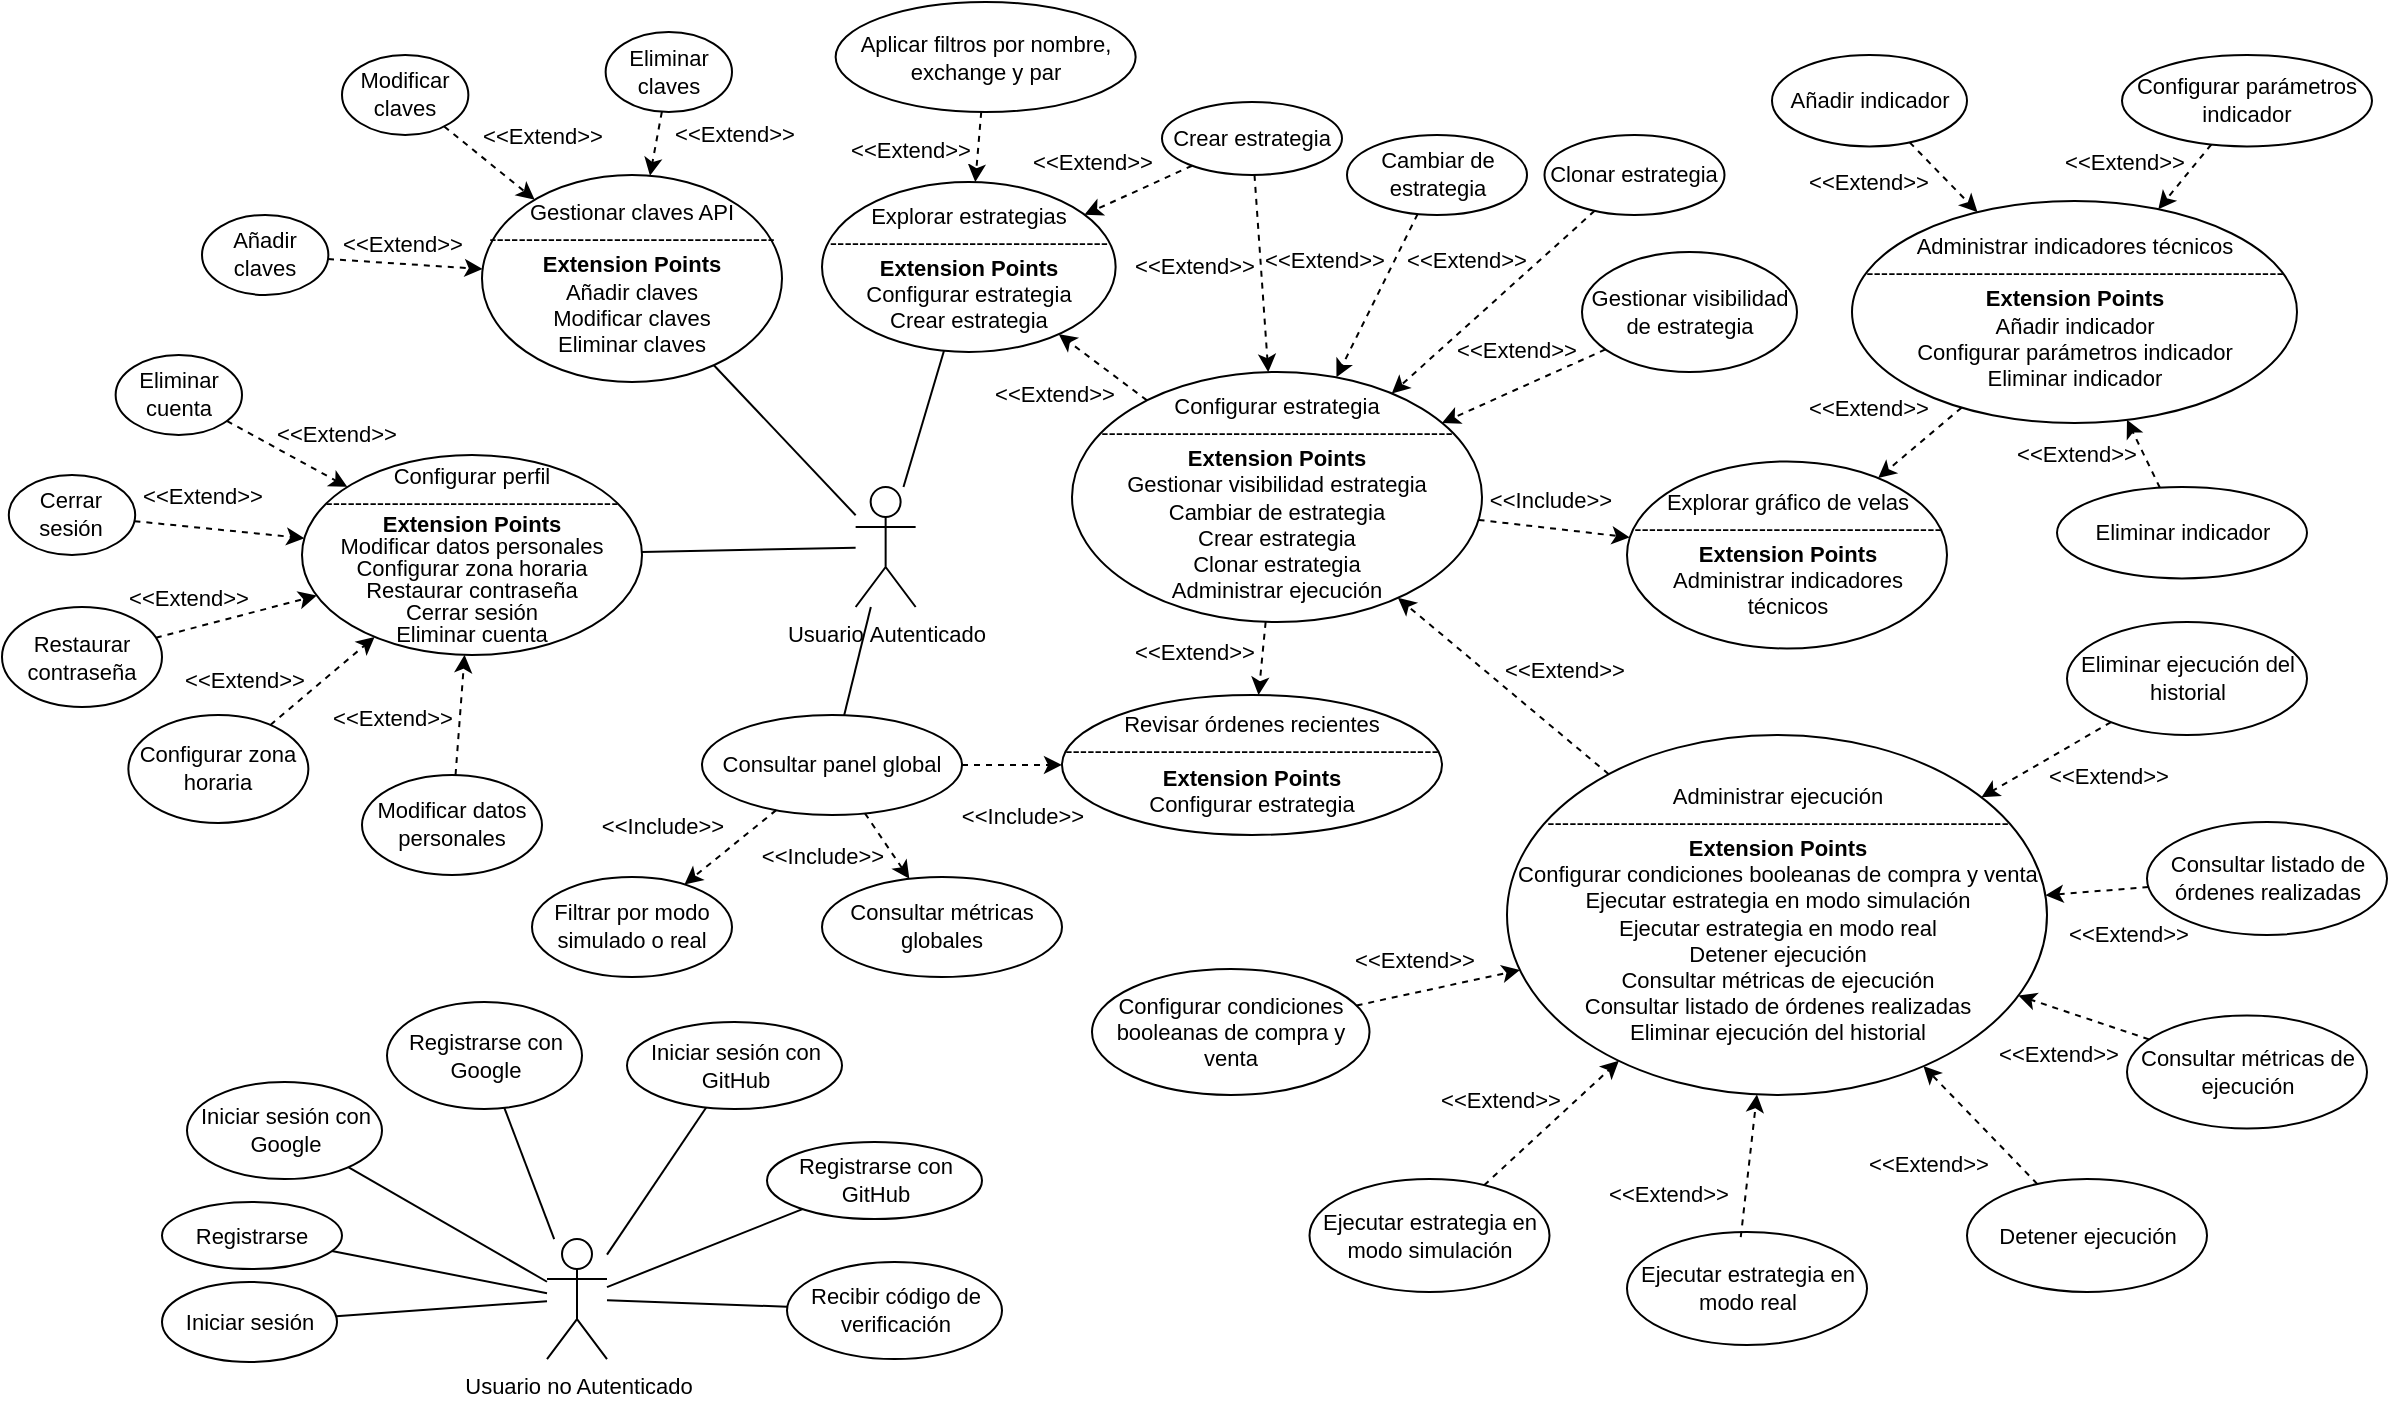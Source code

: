 <mxfile version="27.1.4">
  <diagram id="R2lEEEUBdFMjLlhIrx00" name="Page-1">
    <mxGraphModel dx="1129" dy="3409" grid="1" gridSize="10" guides="1" tooltips="1" connect="1" arrows="1" fold="1" page="1" pageScale="1" pageWidth="1200" pageHeight="700" math="0" shadow="0" extFonts="Permanent Marker^https://fonts.googleapis.com/css?family=Permanent+Marker">
      <root>
        <mxCell id="0" />
        <mxCell id="1" parent="0" />
        <mxCell id="118" style="edgeStyle=none;html=1;endArrow=none;endFill=0;fontSize=11;fontColor=#000000;" parent="1" source="112" target="132" edge="1">
          <mxGeometry relative="1" as="geometry">
            <mxPoint x="342.539" y="-2593.688" as="targetPoint" />
          </mxGeometry>
        </mxCell>
        <mxCell id="120" style="edgeStyle=none;html=1;endArrow=none;endFill=0;fontSize=11;fontColor=#000000;" parent="1" source="112" target="174" edge="1">
          <mxGeometry relative="1" as="geometry">
            <mxPoint x="514.89" y="-2622.516" as="targetPoint" />
          </mxGeometry>
        </mxCell>
        <mxCell id="124" style="edgeStyle=none;html=1;endArrow=none;endFill=0;fontSize=11;fontColor=#000000;" parent="1" source="112" target="188" edge="1">
          <mxGeometry relative="1" as="geometry">
            <mxPoint x="557.0" y="-2574.255" as="targetPoint" />
          </mxGeometry>
        </mxCell>
        <mxCell id="126" style="edgeStyle=none;html=1;endArrow=none;endFill=0;fontSize=11;fontColor=#000000;" parent="1" source="112" target="161" edge="1">
          <mxGeometry relative="1" as="geometry">
            <mxPoint x="355" y="-2632.52" as="targetPoint" />
          </mxGeometry>
        </mxCell>
        <mxCell id="112" value="&lt;font&gt;Usuario&lt;span style=&quot;background-color: transparent;&quot;&gt;&amp;nbsp;Autenticado&lt;/span&gt;&lt;/font&gt;" style="shape=umlActor;verticalLabelPosition=bottom;verticalAlign=top;html=1;outlineConnect=0;fontSize=11;fontColor=#000000;" parent="1" vertex="1">
          <mxGeometry x="431.82" y="-2556.5" width="30" height="60" as="geometry" />
        </mxCell>
        <mxCell id="132" value="&lt;font style=&quot;line-height: 100%;&quot;&gt;Configurar perfil&lt;/font&gt;&lt;div style=&quot;line-height: 100%;&quot;&gt;&lt;font style=&quot;line-height: 100%;&quot;&gt;----------------------------------------&lt;/font&gt;&lt;/div&gt;&lt;div style=&quot;line-height: 100%;&quot;&gt;&lt;b&gt;&lt;font style=&quot;line-height: 100%;&quot;&gt;Extension Points&lt;/font&gt;&lt;/b&gt;&lt;/div&gt;&lt;div style=&quot;line-height: 100%;&quot;&gt;&lt;font style=&quot;line-height: 100%;&quot;&gt;Modificar datos personales&lt;/font&gt;&lt;/div&gt;&lt;div style=&quot;line-height: 100%;&quot;&gt;&lt;font style=&quot;line-height: 100%;&quot;&gt;Configurar zona horaria&lt;/font&gt;&lt;/div&gt;&lt;div style=&quot;line-height: 100%;&quot;&gt;&lt;span&gt;Restaurar contraseña&lt;/span&gt;&lt;/div&gt;&lt;div style=&quot;line-height: 100%;&quot;&gt;&lt;span style=&quot;&quot;&gt;Cerrar sesión&lt;/span&gt;&lt;span&gt;&lt;/span&gt;&lt;/div&gt;&lt;div style=&quot;line-height: 100%;&quot;&gt;&lt;span&gt;Eliminar cuenta&lt;/span&gt;&lt;/div&gt;" style="ellipse;whiteSpace=wrap;html=1;fontSize=11;fontColor=#000000;" parent="1" vertex="1">
          <mxGeometry x="155" y="-2572.52" width="170" height="100" as="geometry" />
        </mxCell>
        <mxCell id="133" value="&lt;font&gt;Modificar datos personales&lt;/font&gt;" style="ellipse;whiteSpace=wrap;html=1;fontSize=11;fontColor=#000000;" parent="1" vertex="1">
          <mxGeometry x="185" y="-2412.52" width="90" height="50" as="geometry" />
        </mxCell>
        <mxCell id="134" value="" style="endArrow=classic;html=1;dashed=1;fontSize=11;fontColor=#000000;" parent="1" source="133" target="132" edge="1">
          <mxGeometry width="50" height="50" relative="1" as="geometry">
            <mxPoint x="165.951" y="-2647.053" as="sourcePoint" />
            <mxPoint x="215.64" y="-2592.52" as="targetPoint" />
          </mxGeometry>
        </mxCell>
        <mxCell id="135" value="&amp;lt;&amp;lt;Extend&amp;gt;&amp;gt;" style="edgeLabel;html=1;align=center;verticalAlign=middle;resizable=0;points=[];fontSize=11;fontColor=#000000;" parent="134" vertex="1" connectable="0">
          <mxGeometry x="-0.129" y="1" relative="1" as="geometry">
            <mxPoint x="-33" y="-3" as="offset" />
          </mxGeometry>
        </mxCell>
        <mxCell id="136" value="&lt;span style=&quot;&quot;&gt;Restaurar contraseña&lt;/span&gt;" style="ellipse;whiteSpace=wrap;html=1;fontSize=11;fontColor=#000000;" parent="1" vertex="1">
          <mxGeometry x="5" y="-2496.5" width="80" height="50" as="geometry" />
        </mxCell>
        <mxCell id="137" value="" style="endArrow=classic;html=1;dashed=1;fontSize=11;fontColor=#000000;" parent="1" source="136" target="132" edge="1">
          <mxGeometry width="50" height="50" relative="1" as="geometry">
            <mxPoint x="265.951" y="-2727.053" as="sourcePoint" />
            <mxPoint x="233.286" y="-2645.311" as="targetPoint" />
          </mxGeometry>
        </mxCell>
        <mxCell id="138" value="&amp;lt;&amp;lt;Extend&amp;gt;&amp;gt;" style="edgeLabel;html=1;align=center;verticalAlign=middle;resizable=0;points=[];fontSize=11;fontColor=#000000;" parent="137" vertex="1" connectable="0">
          <mxGeometry x="-0.129" y="1" relative="1" as="geometry">
            <mxPoint x="-19" y="-10" as="offset" />
          </mxGeometry>
        </mxCell>
        <mxCell id="139" value="&lt;span style=&quot;&quot;&gt;Cerrar sesión&lt;/span&gt;" style="ellipse;whiteSpace=wrap;html=1;fontSize=11;fontColor=#000000;" parent="1" vertex="1">
          <mxGeometry x="8.41" y="-2562.52" width="63.18" height="40" as="geometry" />
        </mxCell>
        <mxCell id="140" value="" style="endArrow=classic;html=1;dashed=1;fontSize=11;fontColor=#000000;" parent="1" source="139" target="132" edge="1">
          <mxGeometry width="50" height="50" relative="1" as="geometry">
            <mxPoint x="362.771" y="-2768.053" as="sourcePoint" />
            <mxPoint x="336.82" y="-2632.52" as="targetPoint" />
          </mxGeometry>
        </mxCell>
        <mxCell id="141" value="&amp;lt;&amp;lt;Extend&amp;gt;&amp;gt;" style="edgeLabel;html=1;align=center;verticalAlign=middle;resizable=0;points=[];fontSize=11;fontColor=#000000;" parent="140" vertex="1" connectable="0">
          <mxGeometry x="-0.129" y="1" relative="1" as="geometry">
            <mxPoint x="-3" y="-16" as="offset" />
          </mxGeometry>
        </mxCell>
        <mxCell id="142" value="&lt;span style=&quot;&quot;&gt;Eliminar cuenta&lt;/span&gt;" style="ellipse;whiteSpace=wrap;html=1;fontSize=11;fontColor=#000000;" parent="1" vertex="1">
          <mxGeometry x="61.82" y="-2622.52" width="63.18" height="40" as="geometry" />
        </mxCell>
        <mxCell id="143" value="" style="endArrow=classic;html=1;dashed=1;fontSize=11;fontColor=#000000;" parent="1" source="142" target="132" edge="1">
          <mxGeometry width="50" height="50" relative="1" as="geometry">
            <mxPoint x="482.151" y="-2758.053" as="sourcePoint" />
            <mxPoint x="299.264" y="-2577.41" as="targetPoint" />
          </mxGeometry>
        </mxCell>
        <mxCell id="144" value="&amp;lt;&amp;lt;Extend&amp;gt;&amp;gt;" style="edgeLabel;html=1;align=center;verticalAlign=middle;resizable=0;points=[];fontSize=11;fontColor=#000000;" parent="143" vertex="1" connectable="0">
          <mxGeometry x="-0.129" y="1" relative="1" as="geometry">
            <mxPoint x="28" y="-7" as="offset" />
          </mxGeometry>
        </mxCell>
        <mxCell id="161" value="Gestionar claves API&lt;div&gt;---------------------------------------&lt;/div&gt;&lt;div&gt;&lt;b&gt;Extension Points&lt;/b&gt;&lt;/div&gt;&lt;div&gt;Añadir claves&lt;/div&gt;&lt;div&gt;Modificar claves&lt;/div&gt;&lt;div&gt;Eliminar claves&lt;/div&gt;" style="ellipse;whiteSpace=wrap;html=1;fontSize=11;fontColor=#000000;" parent="1" vertex="1">
          <mxGeometry x="245" y="-2712.52" width="150" height="103.52" as="geometry" />
        </mxCell>
        <mxCell id="162" value="&lt;span style=&quot;&quot;&gt;Añadir claves&lt;/span&gt;" style="ellipse;whiteSpace=wrap;html=1;fontSize=11;fontColor=#000000;" parent="1" vertex="1">
          <mxGeometry x="105" y="-2692.52" width="63.18" height="40" as="geometry" />
        </mxCell>
        <mxCell id="163" value="" style="endArrow=classic;html=1;dashed=1;fontSize=11;fontColor=#000000;" parent="1" source="162" target="161" edge="1">
          <mxGeometry width="50" height="50" relative="1" as="geometry">
            <mxPoint x="528.971" y="-2948.053" as="sourcePoint" />
            <mxPoint x="223.82" y="-2746.52" as="targetPoint" />
          </mxGeometry>
        </mxCell>
        <mxCell id="164" value="&amp;lt;&amp;lt;Extend&amp;gt;&amp;gt;" style="edgeLabel;html=1;align=center;verticalAlign=middle;resizable=0;points=[];fontSize=11;fontColor=#000000;" parent="163" vertex="1" connectable="0">
          <mxGeometry x="-0.129" y="1" relative="1" as="geometry">
            <mxPoint x="3" y="-9" as="offset" />
          </mxGeometry>
        </mxCell>
        <mxCell id="165" value="&lt;span style=&quot;&quot;&gt;Modificar claves&lt;/span&gt;" style="ellipse;whiteSpace=wrap;html=1;fontSize=11;fontColor=#000000;" parent="1" vertex="1">
          <mxGeometry x="175.0" y="-2772.52" width="63.18" height="40" as="geometry" />
        </mxCell>
        <mxCell id="166" value="" style="endArrow=classic;html=1;dashed=1;fontSize=11;fontColor=#000000;" parent="1" source="165" target="161" edge="1">
          <mxGeometry width="50" height="50" relative="1" as="geometry">
            <mxPoint x="528.971" y="-3046.703" as="sourcePoint" />
            <mxPoint x="245.182" y="-2719.003" as="targetPoint" />
          </mxGeometry>
        </mxCell>
        <mxCell id="167" value="&amp;lt;&amp;lt;Extend&amp;gt;&amp;gt;" style="edgeLabel;html=1;align=center;verticalAlign=middle;resizable=0;points=[];fontSize=11;fontColor=#000000;" parent="166" vertex="1" connectable="0">
          <mxGeometry x="-0.129" y="1" relative="1" as="geometry">
            <mxPoint x="28" y="-11" as="offset" />
          </mxGeometry>
        </mxCell>
        <mxCell id="168" value="&lt;span style=&quot;&quot;&gt;Eliminar claves&lt;/span&gt;" style="ellipse;whiteSpace=wrap;html=1;fontSize=11;fontColor=#000000;" parent="1" vertex="1">
          <mxGeometry x="306.82" y="-2784" width="63.18" height="40" as="geometry" />
        </mxCell>
        <mxCell id="169" value="" style="endArrow=classic;html=1;dashed=1;fontSize=11;fontColor=#000000;" parent="1" source="168" target="161" edge="1">
          <mxGeometry width="50" height="50" relative="1" as="geometry">
            <mxPoint x="572.151" y="-3156.703" as="sourcePoint" />
            <mxPoint x="265.006" y="-2742.624" as="targetPoint" />
          </mxGeometry>
        </mxCell>
        <mxCell id="170" value="&amp;lt;&amp;lt;Extend&amp;gt;&amp;gt;" style="edgeLabel;html=1;align=center;verticalAlign=middle;resizable=0;points=[];fontSize=11;fontColor=#000000;" parent="169" vertex="1" connectable="0">
          <mxGeometry x="-0.129" y="1" relative="1" as="geometry">
            <mxPoint x="37" y="-3" as="offset" />
          </mxGeometry>
        </mxCell>
        <mxCell id="171" value="&lt;span style=&quot;&quot;&gt;Configurar zona horaria&lt;/span&gt;" style="ellipse;whiteSpace=wrap;html=1;fontSize=11;fontColor=#000000;" parent="1" vertex="1">
          <mxGeometry x="68.18" y="-2442.52" width="90" height="53.98" as="geometry" />
        </mxCell>
        <mxCell id="172" value="" style="endArrow=classic;html=1;dashed=1;fontSize=11;fontColor=#000000;" parent="1" source="171" target="132" edge="1">
          <mxGeometry width="50" height="50" relative="1" as="geometry">
            <mxPoint x="49.131" y="-2678.113" as="sourcePoint" />
            <mxPoint x="196.393" y="-2518.998" as="targetPoint" />
          </mxGeometry>
        </mxCell>
        <mxCell id="173" value="&amp;lt;&amp;lt;Extend&amp;gt;&amp;gt;" style="edgeLabel;html=1;align=center;verticalAlign=middle;resizable=0;points=[];fontSize=11;fontColor=#000000;" parent="172" vertex="1" connectable="0">
          <mxGeometry x="-0.129" y="1" relative="1" as="geometry">
            <mxPoint x="-35" y="-3" as="offset" />
          </mxGeometry>
        </mxCell>
        <mxCell id="174" value="&lt;div&gt;&lt;font&gt;Consultar panel global&lt;/font&gt;&lt;/div&gt;" style="ellipse;whiteSpace=wrap;html=1;fontSize=11;fontColor=#000000;" parent="1" vertex="1">
          <mxGeometry x="355" y="-2442.52" width="130" height="50" as="geometry" />
        </mxCell>
        <mxCell id="175" value="Consultar métricas globales" style="ellipse;whiteSpace=wrap;html=1;fontSize=11;fontColor=#000000;" parent="1" vertex="1">
          <mxGeometry x="415.0" y="-2361.52" width="120" height="50" as="geometry" />
        </mxCell>
        <mxCell id="178" value="&lt;span style=&quot;&quot;&gt;Revisar órdenes recientes&lt;br&gt;---------------------------------------------------&lt;/span&gt;&lt;div&gt;&lt;span style=&quot;&quot;&gt;&lt;b&gt;Extension Points&lt;/b&gt;&lt;/span&gt;&lt;/div&gt;&lt;div&gt;&lt;span style=&quot;&quot;&gt;Configurar estrategia&lt;/span&gt;&lt;/div&gt;" style="ellipse;whiteSpace=wrap;html=1;fontSize=11;fontColor=#000000;" parent="1" vertex="1">
          <mxGeometry x="535" y="-2452.52" width="190" height="70" as="geometry" />
        </mxCell>
        <mxCell id="181" value="Filtrar por modo simulado o real" style="ellipse;whiteSpace=wrap;html=1;fontSize=11;fontColor=#000000;" parent="1" vertex="1">
          <mxGeometry x="270.0" y="-2361.52" width="100" height="50" as="geometry" />
        </mxCell>
        <mxCell id="182" value="" style="endArrow=classic;html=1;dashed=1;fontSize=11;fontColor=#000000;" parent="1" source="174" target="181" edge="1">
          <mxGeometry width="50" height="50" relative="1" as="geometry">
            <mxPoint x="633" y="-2387.52" as="sourcePoint" />
            <mxPoint x="630" y="-2347.52" as="targetPoint" />
          </mxGeometry>
        </mxCell>
        <mxCell id="183" value="&amp;lt;&amp;lt;Include&amp;gt;&amp;gt;" style="edgeLabel;html=1;align=center;verticalAlign=middle;resizable=0;points=[];fontSize=11;fontColor=#000000;" parent="182" vertex="1" connectable="0">
          <mxGeometry x="-0.129" y="1" relative="1" as="geometry">
            <mxPoint x="-38" y="-9" as="offset" />
          </mxGeometry>
        </mxCell>
        <mxCell id="184" value="" style="endArrow=classic;html=1;dashed=1;fontSize=11;fontColor=#000000;" parent="1" source="174" target="175" edge="1">
          <mxGeometry width="50" height="50" relative="1" as="geometry">
            <mxPoint x="582" y="-2296.52" as="sourcePoint" />
            <mxPoint x="524" y="-2369.52" as="targetPoint" />
          </mxGeometry>
        </mxCell>
        <mxCell id="185" value="&amp;lt;&amp;lt;Include&amp;gt;&amp;gt;" style="edgeLabel;html=1;align=center;verticalAlign=middle;resizable=0;points=[];fontSize=11;fontColor=#000000;" parent="184" vertex="1" connectable="0">
          <mxGeometry x="-0.129" y="1" relative="1" as="geometry">
            <mxPoint x="-32" y="8" as="offset" />
          </mxGeometry>
        </mxCell>
        <mxCell id="186" value="" style="endArrow=classic;html=1;dashed=1;fontSize=11;fontColor=#000000;" parent="1" source="174" target="178" edge="1">
          <mxGeometry width="50" height="50" relative="1" as="geometry">
            <mxPoint x="522" y="-2671.52" as="sourcePoint" />
            <mxPoint x="464" y="-2744.52" as="targetPoint" />
          </mxGeometry>
        </mxCell>
        <mxCell id="187" value="&amp;lt;&amp;lt;Include&amp;gt;&amp;gt;" style="edgeLabel;html=1;align=center;verticalAlign=middle;resizable=0;points=[];fontSize=11;fontColor=#000000;" parent="186" vertex="1" connectable="0">
          <mxGeometry x="-0.129" y="1" relative="1" as="geometry">
            <mxPoint x="8" y="26" as="offset" />
          </mxGeometry>
        </mxCell>
        <mxCell id="201" style="edgeStyle=none;html=1;dashed=1;fontSize=11;fontColor=#000000;" parent="1" source="203" target="188" edge="1">
          <mxGeometry relative="1" as="geometry">
            <mxPoint x="615" y="-2666" as="targetPoint" />
          </mxGeometry>
        </mxCell>
        <mxCell id="202" value="&amp;lt;&amp;lt;Extend&amp;gt;&amp;gt;" style="edgeLabel;html=1;align=center;verticalAlign=middle;resizable=0;points=[];fontSize=11;fontColor=#000000;" parent="201" vertex="1" connectable="0">
          <mxGeometry x="-0.238" y="1" relative="1" as="geometry">
            <mxPoint x="-30" y="-12" as="offset" />
          </mxGeometry>
        </mxCell>
        <mxCell id="188" value="Explorar estrategias&lt;div&gt;--------------------------------------&lt;/div&gt;&lt;div&gt;&lt;b&gt;Extension Points&lt;/b&gt;&lt;/div&gt;&lt;div&gt;&lt;span style=&quot;&quot;&gt;Configurar estrategia&lt;/span&gt;&lt;/div&gt;&lt;div&gt;&lt;span style=&quot;&quot;&gt;Crear estrategia&lt;/span&gt;&lt;/div&gt;" style="ellipse;whiteSpace=wrap;html=1;fontSize=11;fontColor=#000000;" parent="1" vertex="1">
          <mxGeometry x="415" y="-2709" width="146.82" height="85" as="geometry" />
        </mxCell>
        <mxCell id="189" value="" style="endArrow=classic;html=1;dashed=1;fontSize=11;fontColor=#000000;" parent="1" source="191" target="188" edge="1">
          <mxGeometry width="50" height="50" relative="1" as="geometry">
            <mxPoint x="715" y="-2652.52" as="sourcePoint" />
            <mxPoint x="655" y="-2672.52" as="targetPoint" />
          </mxGeometry>
        </mxCell>
        <mxCell id="190" value="&amp;lt;&amp;lt;Extend&amp;gt;&amp;gt;" style="edgeLabel;html=1;align=center;verticalAlign=middle;resizable=0;points=[];fontSize=11;fontColor=#000000;" parent="189" vertex="1" connectable="0">
          <mxGeometry x="-0.129" y="1" relative="1" as="geometry">
            <mxPoint x="-27" y="10" as="offset" />
          </mxGeometry>
        </mxCell>
        <mxCell id="191" value="Configurar estrategia&lt;div&gt;&lt;div&gt;------------------------------------------------&lt;/div&gt;&lt;div&gt;&lt;b&gt;Extension Points&lt;/b&gt;&lt;/div&gt;&lt;div&gt;Gestionar visibilidad estrategia&lt;/div&gt;&lt;div&gt;&lt;span style=&quot;background-color: transparent;&quot;&gt;Cambiar de estrategia&lt;/span&gt;&lt;/div&gt;&lt;/div&gt;&lt;div&gt;&lt;font&gt;&lt;span style=&quot;&quot;&gt;Crear estrategia&lt;/span&gt;&lt;/font&gt;&lt;/div&gt;&lt;div&gt;&lt;font&gt;&lt;span style=&quot;&quot;&gt;Clonar estrategia&lt;/span&gt;&lt;/font&gt;&lt;/div&gt;&lt;div&gt;&lt;font&gt;&lt;span style=&quot;&quot;&gt;Administrar ejecución&lt;/span&gt;&lt;/font&gt;&lt;/div&gt;" style="ellipse;whiteSpace=wrap;html=1;fontSize=11;fontColor=#000000;" parent="1" vertex="1">
          <mxGeometry x="540" y="-2614" width="205" height="125" as="geometry" />
        </mxCell>
        <mxCell id="192" value="" style="endArrow=classic;html=1;dashed=1;fontSize=11;fontColor=#000000;" parent="1" source="194" target="188" edge="1">
          <mxGeometry width="50" height="50" relative="1" as="geometry">
            <mxPoint x="739" y="-2561.04" as="sourcePoint" />
            <mxPoint x="681" y="-2534.04" as="targetPoint" />
          </mxGeometry>
        </mxCell>
        <mxCell id="193" value="&amp;lt;&amp;lt;Extend&amp;gt;&amp;gt;" style="edgeLabel;html=1;align=center;verticalAlign=middle;resizable=0;points=[];fontSize=11;fontColor=#000000;" parent="192" vertex="1" connectable="0">
          <mxGeometry x="-0.129" y="1" relative="1" as="geometry">
            <mxPoint x="-36" y="3" as="offset" />
          </mxGeometry>
        </mxCell>
        <mxCell id="194" value="Aplicar filtros por nombre, exchange y par" style="ellipse;whiteSpace=wrap;html=1;fontSize=11;fontColor=#000000;" parent="1" vertex="1">
          <mxGeometry x="421.82" y="-2799" width="150" height="55" as="geometry" />
        </mxCell>
        <mxCell id="195" value="" style="endArrow=classic;html=1;dashed=1;fontSize=11;fontColor=#000000;" parent="1" source="191" target="178" edge="1">
          <mxGeometry width="50" height="50" relative="1" as="geometry">
            <mxPoint x="639.904" y="-2463.077" as="sourcePoint" />
            <mxPoint x="635.68" y="-2426.5" as="targetPoint" />
          </mxGeometry>
        </mxCell>
        <mxCell id="196" value="&amp;lt;&amp;lt;Extend&amp;gt;&amp;gt;" style="edgeLabel;html=1;align=center;verticalAlign=middle;resizable=0;points=[];fontSize=11;fontColor=#000000;" parent="195" vertex="1" connectable="0">
          <mxGeometry x="-0.129" y="1" relative="1" as="geometry">
            <mxPoint x="-36" y="-1" as="offset" />
          </mxGeometry>
        </mxCell>
        <mxCell id="198" value="Explorar gráfico de velas&lt;div&gt;&lt;div&gt;------------------------------------------&lt;/div&gt;&lt;div&gt;&lt;b&gt;Extension Points&lt;/b&gt;&lt;/div&gt;&lt;div&gt;&lt;span style=&quot;&quot;&gt;Administrar indicadores técnicos&lt;/span&gt;&lt;/div&gt;&lt;/div&gt;" style="ellipse;whiteSpace=wrap;html=1;fontSize=11;fontColor=#000000;" parent="1" vertex="1">
          <mxGeometry x="817.5" y="-2569.28" width="160" height="93.52" as="geometry" />
        </mxCell>
        <mxCell id="200" value="&lt;font&gt;Cambiar de estrategia&lt;/font&gt;" style="ellipse;whiteSpace=wrap;html=1;fontSize=11;fontColor=#000000;" parent="1" vertex="1">
          <mxGeometry x="677.5" y="-2732.52" width="90" height="40" as="geometry" />
        </mxCell>
        <mxCell id="203" value="Crear estrategia" style="ellipse;whiteSpace=wrap;html=1;fontSize=11;fontColor=#000000;" parent="1" vertex="1">
          <mxGeometry x="585" y="-2749" width="90" height="36.48" as="geometry" />
        </mxCell>
        <mxCell id="204" style="edgeStyle=none;html=1;dashed=1;fontSize=11;fontColor=#000000;" parent="1" source="203" target="191" edge="1">
          <mxGeometry relative="1" as="geometry">
            <mxPoint x="555" y="-2684" as="targetPoint" />
            <mxPoint x="607" y="-2710" as="sourcePoint" />
          </mxGeometry>
        </mxCell>
        <mxCell id="205" value="&amp;lt;&amp;lt;Extend&amp;gt;&amp;gt;" style="edgeLabel;html=1;align=center;verticalAlign=middle;resizable=0;points=[];fontSize=11;fontColor=#000000;" parent="204" vertex="1" connectable="0">
          <mxGeometry x="-0.238" y="1" relative="1" as="geometry">
            <mxPoint x="-34" y="8" as="offset" />
          </mxGeometry>
        </mxCell>
        <mxCell id="206" style="edgeStyle=none;html=1;dashed=1;fontSize=11;fontColor=#000000;" parent="1" source="200" target="191" edge="1">
          <mxGeometry relative="1" as="geometry">
            <mxPoint x="641" y="-2573" as="targetPoint" />
            <mxPoint x="649" y="-2703" as="sourcePoint" />
          </mxGeometry>
        </mxCell>
        <mxCell id="207" value="&amp;lt;&amp;lt;Extend&amp;gt;&amp;gt;" style="edgeLabel;html=1;align=center;verticalAlign=middle;resizable=0;points=[];fontSize=11;fontColor=#000000;" parent="206" vertex="1" connectable="0">
          <mxGeometry x="-0.238" y="1" relative="1" as="geometry">
            <mxPoint x="-32" y="-9" as="offset" />
          </mxGeometry>
        </mxCell>
        <mxCell id="208" style="edgeStyle=none;html=1;dashed=1;fontSize=11;fontColor=#000000;" parent="1" source="191" target="198" edge="1">
          <mxGeometry relative="1" as="geometry">
            <mxPoint x="786.969" y="-2608.999" as="targetPoint" />
            <mxPoint x="725.0" y="-2581.333" as="sourcePoint" />
            <Array as="points" />
          </mxGeometry>
        </mxCell>
        <mxCell id="209" value="&amp;lt;&amp;lt;Include&amp;gt;&amp;gt;" style="edgeLabel;html=1;align=center;verticalAlign=middle;resizable=0;points=[];fontSize=11;fontColor=#000000;" parent="208" vertex="1" connectable="0">
          <mxGeometry x="-0.238" y="1" relative="1" as="geometry">
            <mxPoint x="7" y="-13" as="offset" />
          </mxGeometry>
        </mxCell>
        <mxCell id="210" style="edgeStyle=none;html=1;dashed=1;fontSize=11;fontColor=#000000;" parent="1" source="212" target="198" edge="1">
          <mxGeometry relative="1" as="geometry">
            <mxPoint x="895" y="-2647" as="targetPoint" />
            <mxPoint x="925" y="-2669" as="sourcePoint" />
          </mxGeometry>
        </mxCell>
        <mxCell id="211" value="&amp;lt;&amp;lt;Extend&amp;gt;&amp;gt;" style="edgeLabel;html=1;align=center;verticalAlign=middle;resizable=0;points=[];fontSize=11;fontColor=#000000;" parent="210" vertex="1" connectable="0">
          <mxGeometry x="-0.238" y="1" relative="1" as="geometry">
            <mxPoint x="-32" y="-14" as="offset" />
          </mxGeometry>
        </mxCell>
        <mxCell id="212" value="Administrar indicadores técnicos&lt;div&gt;&lt;div style=&quot;&quot;&gt;---------------------------------------------------------&lt;/div&gt;&lt;div style=&quot;&quot;&gt;&lt;b&gt;Extension Points&lt;/b&gt;&lt;/div&gt;&lt;div style=&quot;&quot;&gt;&lt;span style=&quot;&quot;&gt;Añadir indicador&lt;/span&gt;&lt;/div&gt;&lt;/div&gt;&lt;div style=&quot;&quot;&gt;&lt;span style=&quot;&quot;&gt;Configurar parámetros indicador&lt;/span&gt;&lt;/div&gt;&lt;div style=&quot;&quot;&gt;&lt;span style=&quot;&quot;&gt;Eliminar indicador&lt;/span&gt;&lt;/div&gt;" style="ellipse;whiteSpace=wrap;html=1;fontSize=11;fontColor=#000000;" parent="1" vertex="1">
          <mxGeometry x="930" y="-2699.5" width="222.5" height="111" as="geometry" />
        </mxCell>
        <mxCell id="213" value="&lt;span style=&quot;&quot;&gt;Clonar estrategia&lt;/span&gt;" style="ellipse;whiteSpace=wrap;html=1;fontSize=11;fontColor=#000000;" parent="1" vertex="1">
          <mxGeometry x="776.25" y="-2732.52" width="90" height="40" as="geometry" />
        </mxCell>
        <mxCell id="214" style="edgeStyle=none;html=1;dashed=1;fontSize=11;fontColor=#000000;" parent="1" source="213" target="191" edge="1">
          <mxGeometry relative="1" as="geometry">
            <mxPoint x="763" y="-2593.24" as="targetPoint" />
            <mxPoint x="749" y="-2691.24" as="sourcePoint" />
          </mxGeometry>
        </mxCell>
        <mxCell id="215" value="&amp;lt;&amp;lt;Extend&amp;gt;&amp;gt;" style="edgeLabel;html=1;align=center;verticalAlign=middle;resizable=0;points=[];fontSize=11;fontColor=#000000;" parent="214" vertex="1" connectable="0">
          <mxGeometry x="-0.238" y="1" relative="1" as="geometry">
            <mxPoint x="-27" y="-11" as="offset" />
          </mxGeometry>
        </mxCell>
        <mxCell id="216" value="Gestionar visibilidad de estrategia" style="ellipse;whiteSpace=wrap;html=1;fontSize=11;fontColor=#000000;" parent="1" vertex="1">
          <mxGeometry x="795" y="-2674" width="107.5" height="60" as="geometry" />
        </mxCell>
        <mxCell id="217" style="edgeStyle=none;html=1;dashed=1;fontSize=11;fontColor=#000000;" parent="1" source="216" target="191" edge="1">
          <mxGeometry relative="1" as="geometry">
            <mxPoint x="692" y="-2589" as="targetPoint" />
            <mxPoint x="817" y="-2685" as="sourcePoint" />
          </mxGeometry>
        </mxCell>
        <mxCell id="218" value="&amp;lt;&amp;lt;Extend&amp;gt;&amp;gt;" style="edgeLabel;html=1;align=center;verticalAlign=middle;resizable=0;points=[];fontSize=11;fontColor=#000000;" parent="217" vertex="1" connectable="0">
          <mxGeometry x="-0.238" y="1" relative="1" as="geometry">
            <mxPoint x="-14" y="-15" as="offset" />
          </mxGeometry>
        </mxCell>
        <mxCell id="219" value="Administrar ejecución&lt;div&gt;&lt;div style=&quot;&quot;&gt;---------------------------------------------------------------&lt;/div&gt;&lt;div style=&quot;&quot;&gt;&lt;b&gt;Extension Points&lt;/b&gt;&lt;/div&gt;&lt;/div&gt;&lt;div style=&quot;&quot;&gt;&lt;span style=&quot;&quot;&gt;Configurar condiciones booleanas de compra y venta&lt;/span&gt;&lt;b&gt;&lt;/b&gt;&lt;/div&gt;&lt;div style=&quot;&quot;&gt;&lt;span style=&quot;&quot;&gt;&lt;span style=&quot;&quot;&gt;Ejecutar estrategia en modo simulación&lt;/span&gt;&lt;/span&gt;&lt;/div&gt;&lt;div style=&quot;&quot;&gt;&lt;span style=&quot;&quot;&gt;&lt;span style=&quot;&quot;&gt;&lt;span style=&quot;&quot;&gt;Ejecutar estrategia en modo real&lt;/span&gt;&lt;/span&gt;&lt;/span&gt;&lt;/div&gt;&lt;div style=&quot;&quot;&gt;&lt;span style=&quot;&quot;&gt;&lt;span style=&quot;&quot;&gt;&lt;span style=&quot;&quot;&gt;&lt;span style=&quot;&quot;&gt;Detener ejecución&lt;/span&gt;&lt;/span&gt;&lt;/span&gt;&lt;/span&gt;&lt;/div&gt;&lt;div style=&quot;&quot;&gt;&lt;span style=&quot;&quot;&gt;&lt;span style=&quot;&quot;&gt;&lt;span style=&quot;&quot;&gt;&lt;span style=&quot;&quot;&gt;&lt;span style=&quot;&quot;&gt;Consultar métricas de ejecución&lt;/span&gt;&lt;/span&gt;&lt;/span&gt;&lt;/span&gt;&lt;/span&gt;&lt;/div&gt;&lt;div style=&quot;&quot;&gt;&lt;span style=&quot;&quot;&gt;&lt;span style=&quot;&quot;&gt;&lt;span style=&quot;&quot;&gt;&lt;span style=&quot;&quot;&gt;&lt;span style=&quot;&quot;&gt;Consultar listado de órdenes realizadas&lt;/span&gt;&lt;/span&gt;&lt;/span&gt;&lt;/span&gt;&lt;/span&gt;&lt;/div&gt;&lt;div style=&quot;&quot;&gt;&lt;span style=&quot;&quot;&gt;&lt;span style=&quot;&quot;&gt;&lt;span style=&quot;&quot;&gt;&lt;span style=&quot;&quot;&gt;&lt;span style=&quot;&quot;&gt;&lt;span style=&quot;&quot;&gt;Eliminar ejecución del historial&lt;/span&gt;&lt;/span&gt;&lt;/span&gt;&lt;/span&gt;&lt;/span&gt;&lt;/span&gt;&lt;/div&gt;" style="ellipse;whiteSpace=wrap;html=1;fontSize=11;fontColor=#000000;" parent="1" vertex="1">
          <mxGeometry x="757.5" y="-2432.52" width="270" height="180" as="geometry" />
        </mxCell>
        <mxCell id="220" style="edgeStyle=none;html=1;dashed=1;fontSize=11;fontColor=#000000;" parent="1" source="219" target="191" edge="1">
          <mxGeometry relative="1" as="geometry">
            <mxPoint x="710.19" y="-2477.27" as="targetPoint" />
            <mxPoint x="817.5" y="-2577" as="sourcePoint" />
          </mxGeometry>
        </mxCell>
        <mxCell id="221" value="&amp;lt;&amp;lt;Extend&amp;gt;&amp;gt;" style="edgeLabel;html=1;align=center;verticalAlign=middle;resizable=0;points=[];fontSize=11;fontColor=#000000;" parent="220" vertex="1" connectable="0">
          <mxGeometry x="-0.238" y="1" relative="1" as="geometry">
            <mxPoint x="18" y="-19" as="offset" />
          </mxGeometry>
        </mxCell>
        <mxCell id="222" value="Eliminar ejecución del historial" style="ellipse;whiteSpace=wrap;html=1;fontSize=11;fontColor=#000000;" parent="1" vertex="1">
          <mxGeometry x="1037.5" y="-2489" width="120" height="56.48" as="geometry" />
        </mxCell>
        <mxCell id="223" value="Consultar listado de órdenes realizadas" style="ellipse;whiteSpace=wrap;html=1;fontSize=11;fontColor=#000000;" parent="1" vertex="1">
          <mxGeometry x="1077.5" y="-2389" width="120" height="56.48" as="geometry" />
        </mxCell>
        <mxCell id="224" value="Consultar métricas de ejecución" style="ellipse;whiteSpace=wrap;html=1;fontSize=11;fontColor=#000000;" parent="1" vertex="1">
          <mxGeometry x="1067.5" y="-2292.24" width="120" height="56.48" as="geometry" />
        </mxCell>
        <mxCell id="225" value="Ejecutar estrategia en modo simulación" style="ellipse;whiteSpace=wrap;html=1;fontSize=11;fontColor=#000000;" parent="1" vertex="1">
          <mxGeometry x="658.75" y="-2210.48" width="120" height="56.48" as="geometry" />
        </mxCell>
        <mxCell id="226" value="Ejecutar estrategia en modo real" style="ellipse;whiteSpace=wrap;html=1;fontSize=11;fontColor=#000000;" parent="1" vertex="1">
          <mxGeometry x="817.5" y="-2184" width="120" height="56.48" as="geometry" />
        </mxCell>
        <mxCell id="227" style="edgeStyle=none;html=1;endArrow=none;endFill=0;fontSize=11;fontColor=#000000;" parent="1" source="234" target="235" edge="1">
          <mxGeometry relative="1" as="geometry">
            <mxPoint x="292.5" y="-2270.48" as="targetPoint" />
          </mxGeometry>
        </mxCell>
        <mxCell id="228" style="edgeStyle=none;html=1;endArrow=none;endFill=0;fontSize=11;fontColor=#000000;" parent="1" source="234" target="236" edge="1">
          <mxGeometry relative="1" as="geometry">
            <mxPoint x="417.5" y="-2230.48" as="targetPoint" />
          </mxGeometry>
        </mxCell>
        <mxCell id="229" style="edgeStyle=none;html=1;endArrow=none;endFill=0;fontSize=11;fontColor=#000000;" parent="1" source="234" target="237" edge="1">
          <mxGeometry relative="1" as="geometry">
            <mxPoint x="427.5" y="-2170.48" as="targetPoint" />
          </mxGeometry>
        </mxCell>
        <mxCell id="230" style="edgeStyle=none;html=1;endArrow=none;endFill=0;fontSize=11;fontColor=#000000;" parent="1" source="234" target="238" edge="1">
          <mxGeometry relative="1" as="geometry">
            <mxPoint x="197.5" y="-2230.48" as="targetPoint" />
          </mxGeometry>
        </mxCell>
        <mxCell id="231" style="edgeStyle=none;html=1;endArrow=none;endFill=0;fontSize=11;fontColor=#000000;" parent="1" source="234" target="239" edge="1">
          <mxGeometry relative="1" as="geometry">
            <mxPoint x="407.5" y="-2220.48" as="targetPoint" />
          </mxGeometry>
        </mxCell>
        <mxCell id="232" style="edgeStyle=none;html=1;endArrow=none;endFill=0;fontSize=11;fontColor=#000000;" parent="1" source="234" target="240" edge="1">
          <mxGeometry relative="1" as="geometry">
            <mxPoint x="157.5" y="-2180.48" as="targetPoint" />
          </mxGeometry>
        </mxCell>
        <mxCell id="233" style="edgeStyle=none;html=1;endArrow=none;endFill=0;fontSize=11;fontColor=#000000;" parent="1" source="234" target="241" edge="1">
          <mxGeometry relative="1" as="geometry">
            <mxPoint x="407.5" y="-2160.48" as="targetPoint" />
          </mxGeometry>
        </mxCell>
        <mxCell id="234" value="Usuario no Autenticado" style="shape=umlActor;verticalLabelPosition=bottom;verticalAlign=top;html=1;outlineConnect=0;fontSize=11;fontColor=#000000;" parent="1" vertex="1">
          <mxGeometry x="277.5" y="-2180.48" width="30" height="60" as="geometry" />
        </mxCell>
        <mxCell id="235" value="Iniciar sesión" style="ellipse;whiteSpace=wrap;html=1;fontSize=11;fontColor=#000000;" parent="1" vertex="1">
          <mxGeometry x="85" y="-2159" width="87.5" height="40" as="geometry" />
        </mxCell>
        <mxCell id="236" value="Iniciar sesión con Google" style="ellipse;whiteSpace=wrap;html=1;fontSize=11;fontColor=#000000;" parent="1" vertex="1">
          <mxGeometry x="97.5" y="-2259" width="97.5" height="48.52" as="geometry" />
        </mxCell>
        <mxCell id="237" value="Iniciar sesión con GitHub" style="ellipse;whiteSpace=wrap;html=1;fontSize=11;fontColor=#000000;" parent="1" vertex="1">
          <mxGeometry x="317.5" y="-2289" width="107.5" height="43.52" as="geometry" />
        </mxCell>
        <mxCell id="238" value="Registrarse con Google" style="ellipse;whiteSpace=wrap;html=1;fontSize=11;fontColor=#000000;" parent="1" vertex="1">
          <mxGeometry x="197.5" y="-2299" width="97.5" height="53.52" as="geometry" />
        </mxCell>
        <mxCell id="239" value="Registrarse con GitHub" style="ellipse;whiteSpace=wrap;html=1;fontSize=11;fontColor=#000000;" parent="1" vertex="1">
          <mxGeometry x="387.5" y="-2229" width="107.5" height="38.52" as="geometry" />
        </mxCell>
        <mxCell id="240" value="Registrarse" style="ellipse;whiteSpace=wrap;html=1;fontSize=11;fontColor=#000000;" parent="1" vertex="1">
          <mxGeometry x="85" y="-2199" width="90" height="33.52" as="geometry" />
        </mxCell>
        <mxCell id="241" value="Recibir código de verificación" style="ellipse;whiteSpace=wrap;html=1;fontSize=11;fontColor=#000000;" parent="1" vertex="1">
          <mxGeometry x="397.5" y="-2169" width="107.5" height="48.52" as="geometry" />
        </mxCell>
        <mxCell id="242" value="Detener ejecución" style="ellipse;whiteSpace=wrap;html=1;fontSize=11;fontColor=#000000;" parent="1" vertex="1">
          <mxGeometry x="987.5" y="-2210.48" width="120" height="56.48" as="geometry" />
        </mxCell>
        <mxCell id="243" value="Configurar condiciones booleanas de compra y venta" style="ellipse;whiteSpace=wrap;html=1;fontSize=11;fontColor=#000000;" parent="1" vertex="1">
          <mxGeometry x="550" y="-2315.48" width="138.75" height="62.96" as="geometry" />
        </mxCell>
        <mxCell id="244" style="edgeStyle=none;html=1;dashed=1;fontSize=11;fontColor=#000000;" parent="1" source="243" target="219" edge="1">
          <mxGeometry relative="1" as="geometry">
            <mxPoint x="763.399" y="-2311.519" as="targetPoint" />
            <mxPoint x="681.594" y="-2293.835" as="sourcePoint" />
          </mxGeometry>
        </mxCell>
        <mxCell id="245" value="&amp;lt;&amp;lt;Extend&amp;gt;&amp;gt;" style="edgeLabel;html=1;align=center;verticalAlign=middle;resizable=0;points=[];fontSize=11;fontColor=#000000;" parent="244" vertex="1" connectable="0">
          <mxGeometry x="-0.238" y="1" relative="1" as="geometry">
            <mxPoint x="-3" y="-15" as="offset" />
          </mxGeometry>
        </mxCell>
        <mxCell id="246" style="edgeStyle=none;html=1;dashed=1;fontSize=11;fontColor=#000000;" parent="1" source="225" target="219" edge="1">
          <mxGeometry relative="1" as="geometry">
            <mxPoint x="780.5" y="-2294" as="targetPoint" />
            <mxPoint x="710.5" y="-2272" as="sourcePoint" />
          </mxGeometry>
        </mxCell>
        <mxCell id="247" value="&amp;lt;&amp;lt;Extend&amp;gt;&amp;gt;" style="edgeLabel;html=1;align=center;verticalAlign=middle;resizable=0;points=[];fontSize=11;fontColor=#000000;" parent="246" vertex="1" connectable="0">
          <mxGeometry x="-0.238" y="1" relative="1" as="geometry">
            <mxPoint x="-17" y="-18" as="offset" />
          </mxGeometry>
        </mxCell>
        <mxCell id="248" style="edgeStyle=none;html=1;dashed=1;fontSize=11;exitX=0.474;exitY=0.046;exitDx=0;exitDy=0;exitPerimeter=0;fontColor=#000000;" parent="1" source="226" target="219" edge="1">
          <mxGeometry relative="1" as="geometry">
            <mxPoint x="823.5" y="-2260" as="targetPoint" />
            <mxPoint x="756.5" y="-2197" as="sourcePoint" />
          </mxGeometry>
        </mxCell>
        <mxCell id="249" value="&amp;lt;&amp;lt;Extend&amp;gt;&amp;gt;" style="edgeLabel;html=1;align=center;verticalAlign=middle;resizable=0;points=[];fontSize=11;fontColor=#000000;" parent="248" vertex="1" connectable="0">
          <mxGeometry x="-0.238" y="1" relative="1" as="geometry">
            <mxPoint x="-39" y="6" as="offset" />
          </mxGeometry>
        </mxCell>
        <mxCell id="250" style="edgeStyle=none;html=1;dashed=1;fontSize=11;fontColor=#000000;" parent="1" source="242" target="219" edge="1">
          <mxGeometry relative="1" as="geometry">
            <mxPoint x="833.5" y="-2250" as="targetPoint" />
            <mxPoint x="766.5" y="-2187" as="sourcePoint" />
          </mxGeometry>
        </mxCell>
        <mxCell id="251" value="&amp;lt;&amp;lt;Extend&amp;gt;&amp;gt;" style="edgeLabel;html=1;align=center;verticalAlign=middle;resizable=0;points=[];fontSize=11;fontColor=#000000;" parent="250" vertex="1" connectable="0">
          <mxGeometry x="-0.238" y="1" relative="1" as="geometry">
            <mxPoint x="-33" y="11" as="offset" />
          </mxGeometry>
        </mxCell>
        <mxCell id="252" style="edgeStyle=none;html=1;dashed=1;fontSize=11;fontColor=#000000;" parent="1" source="224" target="219" edge="1">
          <mxGeometry relative="1" as="geometry">
            <mxPoint x="975.5" y="-2257" as="targetPoint" />
            <mxPoint x="1032.5" y="-2198" as="sourcePoint" />
          </mxGeometry>
        </mxCell>
        <mxCell id="253" value="&amp;lt;&amp;lt;Extend&amp;gt;&amp;gt;" style="edgeLabel;html=1;align=center;verticalAlign=middle;resizable=0;points=[];fontSize=11;fontColor=#000000;" parent="252" vertex="1" connectable="0">
          <mxGeometry x="-0.238" y="1" relative="1" as="geometry">
            <mxPoint x="-20" y="15" as="offset" />
          </mxGeometry>
        </mxCell>
        <mxCell id="254" style="edgeStyle=none;html=1;dashed=1;fontSize=11;fontColor=#000000;" parent="1" source="223" target="219" edge="1">
          <mxGeometry relative="1" as="geometry">
            <mxPoint x="1047.498" y="-2352.519" as="targetPoint" />
            <mxPoint x="1099.007" y="-2356.607" as="sourcePoint" />
          </mxGeometry>
        </mxCell>
        <mxCell id="255" value="&amp;lt;&amp;lt;Extend&amp;gt;&amp;gt;" style="edgeLabel;html=1;align=center;verticalAlign=middle;resizable=0;points=[];fontSize=11;fontColor=#000000;" parent="254" vertex="1" connectable="0">
          <mxGeometry x="-0.238" y="1" relative="1" as="geometry">
            <mxPoint x="9" y="21" as="offset" />
          </mxGeometry>
        </mxCell>
        <mxCell id="256" style="edgeStyle=none;html=1;dashed=1;fontSize=11;fontColor=#000000;" parent="1" source="222" target="219" edge="1">
          <mxGeometry relative="1" as="geometry">
            <mxPoint x="1036.5" y="-2342" as="targetPoint" />
            <mxPoint x="1088.5" y="-2346" as="sourcePoint" />
          </mxGeometry>
        </mxCell>
        <mxCell id="257" value="&amp;lt;&amp;lt;Extend&amp;gt;&amp;gt;" style="edgeLabel;html=1;align=center;verticalAlign=middle;resizable=0;points=[];fontSize=11;fontColor=#000000;" parent="256" vertex="1" connectable="0">
          <mxGeometry x="-0.238" y="1" relative="1" as="geometry">
            <mxPoint x="22" y="11" as="offset" />
          </mxGeometry>
        </mxCell>
        <mxCell id="258" value="Añadir indicador" style="ellipse;whiteSpace=wrap;html=1;fontSize=11;fontColor=#000000;" parent="1" vertex="1">
          <mxGeometry x="890" y="-2772.52" width="97.5" height="45.72" as="geometry" />
        </mxCell>
        <mxCell id="259" value="Configurar parámetros indicador" style="ellipse;whiteSpace=wrap;html=1;fontSize=11;fontColor=#000000;" parent="1" vertex="1">
          <mxGeometry x="1065" y="-2772.52" width="125" height="45.72" as="geometry" />
        </mxCell>
        <mxCell id="260" value="Eliminar indicador" style="ellipse;whiteSpace=wrap;html=1;fontSize=11;fontColor=#000000;" parent="1" vertex="1">
          <mxGeometry x="1032.5" y="-2556.5" width="125" height="45.72" as="geometry" />
        </mxCell>
        <mxCell id="261" style="edgeStyle=none;html=1;dashed=1;fontSize=11;fontColor=#000000;" parent="1" source="258" target="212" edge="1">
          <mxGeometry relative="1" as="geometry">
            <mxPoint x="953" y="-2551" as="targetPoint" />
            <mxPoint x="995" y="-2586" as="sourcePoint" />
          </mxGeometry>
        </mxCell>
        <mxCell id="262" value="&amp;lt;&amp;lt;Extend&amp;gt;&amp;gt;" style="edgeLabel;html=1;align=center;verticalAlign=middle;resizable=0;points=[];fontSize=11;fontColor=#000000;" parent="261" vertex="1" connectable="0">
          <mxGeometry x="-0.238" y="1" relative="1" as="geometry">
            <mxPoint x="-35" y="7" as="offset" />
          </mxGeometry>
        </mxCell>
        <mxCell id="263" style="edgeStyle=none;html=1;dashed=1;fontSize=11;fontColor=#000000;" parent="1" source="259" target="212" edge="1">
          <mxGeometry relative="1" as="geometry">
            <mxPoint x="1003" y="-2684" as="targetPoint" />
            <mxPoint x="969" y="-2719" as="sourcePoint" />
          </mxGeometry>
        </mxCell>
        <mxCell id="264" value="&amp;lt;&amp;lt;Extend&amp;gt;&amp;gt;" style="edgeLabel;html=1;align=center;verticalAlign=middle;resizable=0;points=[];fontSize=11;fontColor=#000000;" parent="263" vertex="1" connectable="0">
          <mxGeometry x="-0.238" y="1" relative="1" as="geometry">
            <mxPoint x="-35" y="-5" as="offset" />
          </mxGeometry>
        </mxCell>
        <mxCell id="265" style="edgeStyle=none;html=1;dashed=1;fontSize=11;fontColor=#000000;" parent="1" source="260" target="212" edge="1">
          <mxGeometry relative="1" as="geometry">
            <mxPoint x="1093" y="-2685" as="targetPoint" />
            <mxPoint x="1120" y="-2718" as="sourcePoint" />
          </mxGeometry>
        </mxCell>
        <mxCell id="266" value="&amp;lt;&amp;lt;Extend&amp;gt;&amp;gt;" style="edgeLabel;html=1;align=center;verticalAlign=middle;resizable=0;points=[];fontSize=11;fontColor=#000000;" parent="265" vertex="1" connectable="0">
          <mxGeometry x="-0.238" y="1" relative="1" as="geometry">
            <mxPoint x="-35" y="-5" as="offset" />
          </mxGeometry>
        </mxCell>
      </root>
    </mxGraphModel>
  </diagram>
</mxfile>
